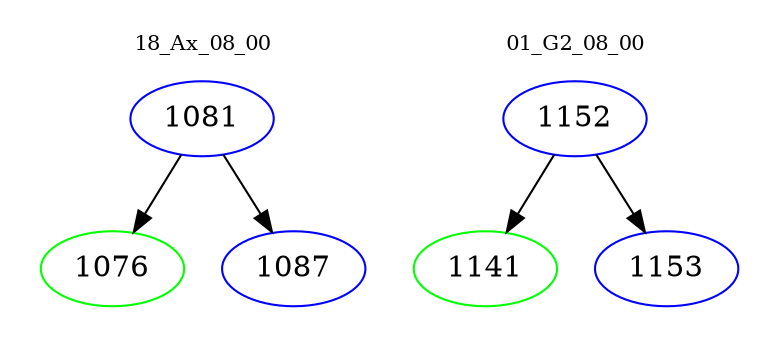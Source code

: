 digraph{
subgraph cluster_0 {
color = white
label = "18_Ax_08_00";
fontsize=10;
T0_1081 [label="1081", color="blue"]
T0_1081 -> T0_1076 [color="black"]
T0_1076 [label="1076", color="green"]
T0_1081 -> T0_1087 [color="black"]
T0_1087 [label="1087", color="blue"]
}
subgraph cluster_1 {
color = white
label = "01_G2_08_00";
fontsize=10;
T1_1152 [label="1152", color="blue"]
T1_1152 -> T1_1141 [color="black"]
T1_1141 [label="1141", color="green"]
T1_1152 -> T1_1153 [color="black"]
T1_1153 [label="1153", color="blue"]
}
}
